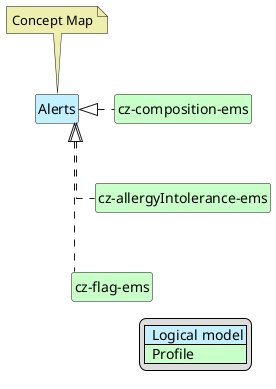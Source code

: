 @startuml
hide circle
hide stereotype
hide members
hide methods
skinparam linetype ortho
skinparam class {
BackgroundColor<<LogicalModel>> #APPLICATION
BackgroundColor<<Profile>> #TECHNOLOGY
}
legend right
| <#APPLICATION>  Logical model |
| <#TECHNOLOGY>  Profile |
endlegend

class "Alerts" <<LogicalModel>> [[StructureDefinition-AlertsCz.html]]
note top #EEEEAE [[ConceptMap-Alerts2FHIR-cz.html]]
Concept Map
endnote

class "cz-composition-ems" <<Profile>> [[StructureDefinition-cz-composition-ems.html]]
class "cz-allergyIntolerance-ems" <<Profile>> [[StructureDefinition-cz-allergyIntolerance-ems.html]]
class "cz-flag-ems" <<Profile>> [[StructureDefinition-cz-flag-ems.html]]

"Alerts" <|. "cz-composition-ems"
"Alerts" <|. "cz-allergyIntolerance-ems"
"Alerts" <|. "cz-flag-ems"

"cz-composition-ems" -d[hidden]-> "cz-allergyIntolerance-ems"
"cz-allergyIntolerance-ems" -d[hidden]-> "cz-flag-ems"

@enduml

